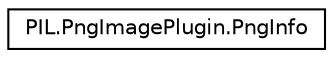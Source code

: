digraph "Graphical Class Hierarchy"
{
 // LATEX_PDF_SIZE
  edge [fontname="Helvetica",fontsize="10",labelfontname="Helvetica",labelfontsize="10"];
  node [fontname="Helvetica",fontsize="10",shape=record];
  rankdir="LR";
  Node0 [label="PIL.PngImagePlugin.PngInfo",height=0.2,width=0.4,color="black", fillcolor="white", style="filled",URL="$classPIL_1_1PngImagePlugin_1_1PngInfo.html",tooltip=" "];
}
